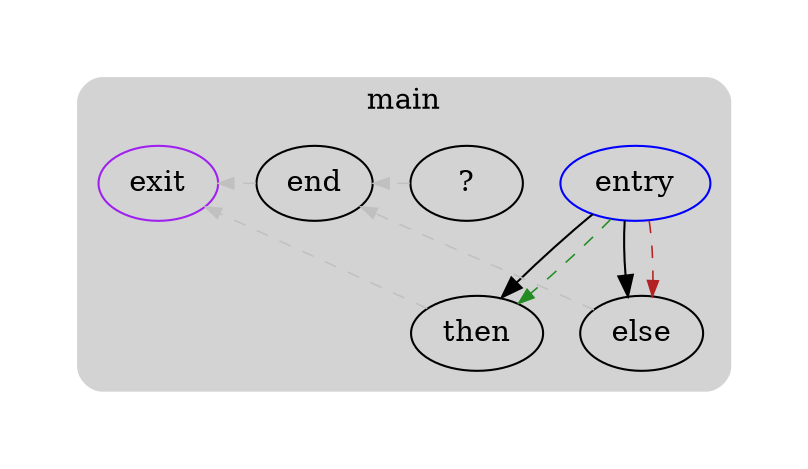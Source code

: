 digraph G {
  compound=true
  subgraph cluster_ {
    peripheries=0
    margin=10
    subgraph cluster_0_wrapper {
      peripheries=0
      margin=15
      subgraph cluster_0 {
        label="main"
        color=darkgray
        style=rounded
        bgcolor=lightgray
        margin=10
        cluster_0_0[label="entry",shape=oval,color=blue,rank=source]
        cluster_0_1[label="then",shape=oval]
        cluster_0_2[label="?",shape=oval]
        cluster_0_3[label="else",shape=oval]
        cluster_0_4[label="end",shape=oval]
        cluster_0_exit[label=exit,color=purple,rank=sink]
        cluster_0_0 -> cluster_0_1 [color=black]
        cluster_0_0 -> cluster_0_3 [color=black]
        cluster_0_0 -> cluster_0_1 [color=forestgreen,style=dashed,constraint=false,penwidth=0.75,arrowsize=0.75]
        cluster_0_0 -> cluster_0_3 [color=firebrick,style=dashed,constraint=false,penwidth=0.75,arrowsize=0.75]
        cluster_0_1 -> cluster_0_exit [color=gray,style=dashed,constraint=false,penwidth=0.75,arrowsize=0.75]
        cluster_0_2 -> cluster_0_4 [color=gray,style=dashed,constraint=false,penwidth=0.75,arrowsize=0.75]
        cluster_0_3 -> cluster_0_4 [color=gray,style=dashed,constraint=false,penwidth=0.75,arrowsize=0.75]
        cluster_0_4 -> cluster_0_exit [color=gray,style=dashed,constraint=false,penwidth=0.75,arrowsize=0.75]
      }
    }
  }
}
